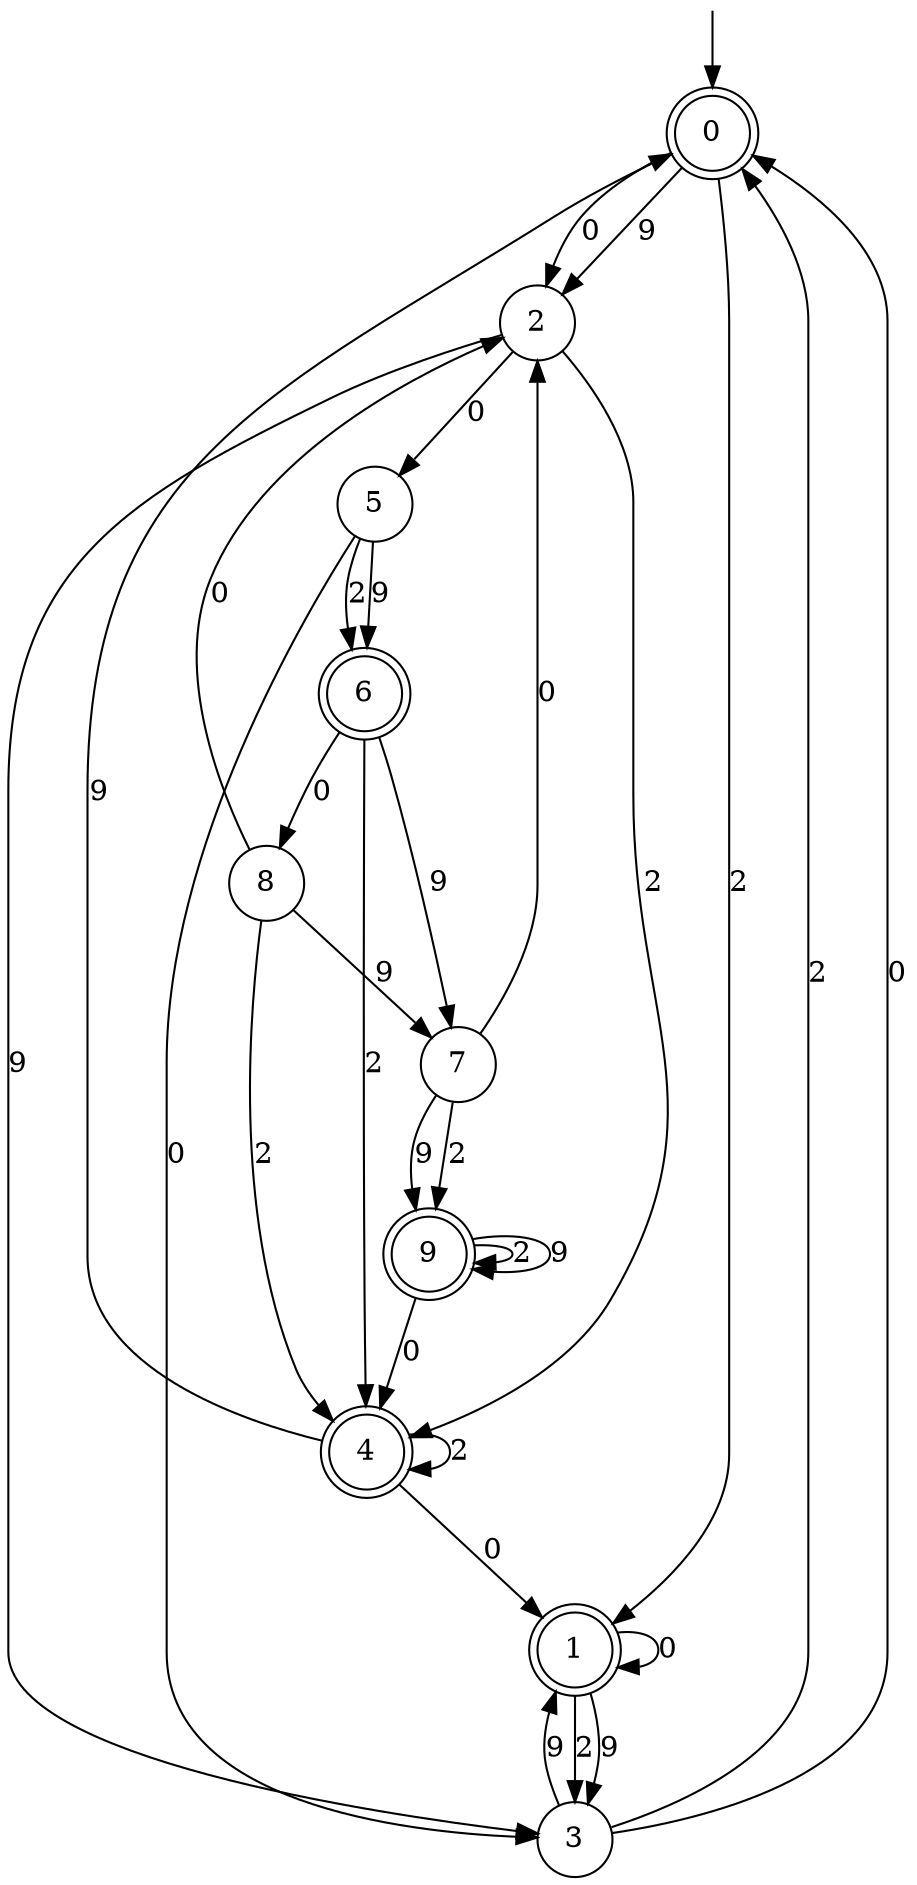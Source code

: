 digraph g {

	s0 [shape="doublecircle" label="0"];
	s1 [shape="doublecircle" label="1"];
	s2 [shape="circle" label="2"];
	s3 [shape="circle" label="3"];
	s4 [shape="doublecircle" label="4"];
	s5 [shape="circle" label="5"];
	s6 [shape="doublecircle" label="6"];
	s7 [shape="circle" label="7"];
	s8 [shape="circle" label="8"];
	s9 [shape="doublecircle" label="9"];
	s0 -> s1 [label="2"];
	s0 -> s2 [label="9"];
	s0 -> s2 [label="0"];
	s1 -> s3 [label="2"];
	s1 -> s3 [label="9"];
	s1 -> s1 [label="0"];
	s2 -> s4 [label="2"];
	s2 -> s3 [label="9"];
	s2 -> s5 [label="0"];
	s3 -> s0 [label="2"];
	s3 -> s1 [label="9"];
	s3 -> s0 [label="0"];
	s4 -> s4 [label="2"];
	s4 -> s0 [label="9"];
	s4 -> s1 [label="0"];
	s5 -> s6 [label="2"];
	s5 -> s6 [label="9"];
	s5 -> s3 [label="0"];
	s6 -> s4 [label="2"];
	s6 -> s7 [label="9"];
	s6 -> s8 [label="0"];
	s7 -> s9 [label="2"];
	s7 -> s9 [label="9"];
	s7 -> s2 [label="0"];
	s8 -> s4 [label="2"];
	s8 -> s7 [label="9"];
	s8 -> s2 [label="0"];
	s9 -> s9 [label="2"];
	s9 -> s9 [label="9"];
	s9 -> s4 [label="0"];

__start0 [label="" shape="none" width="0" height="0"];
__start0 -> s0;

}

